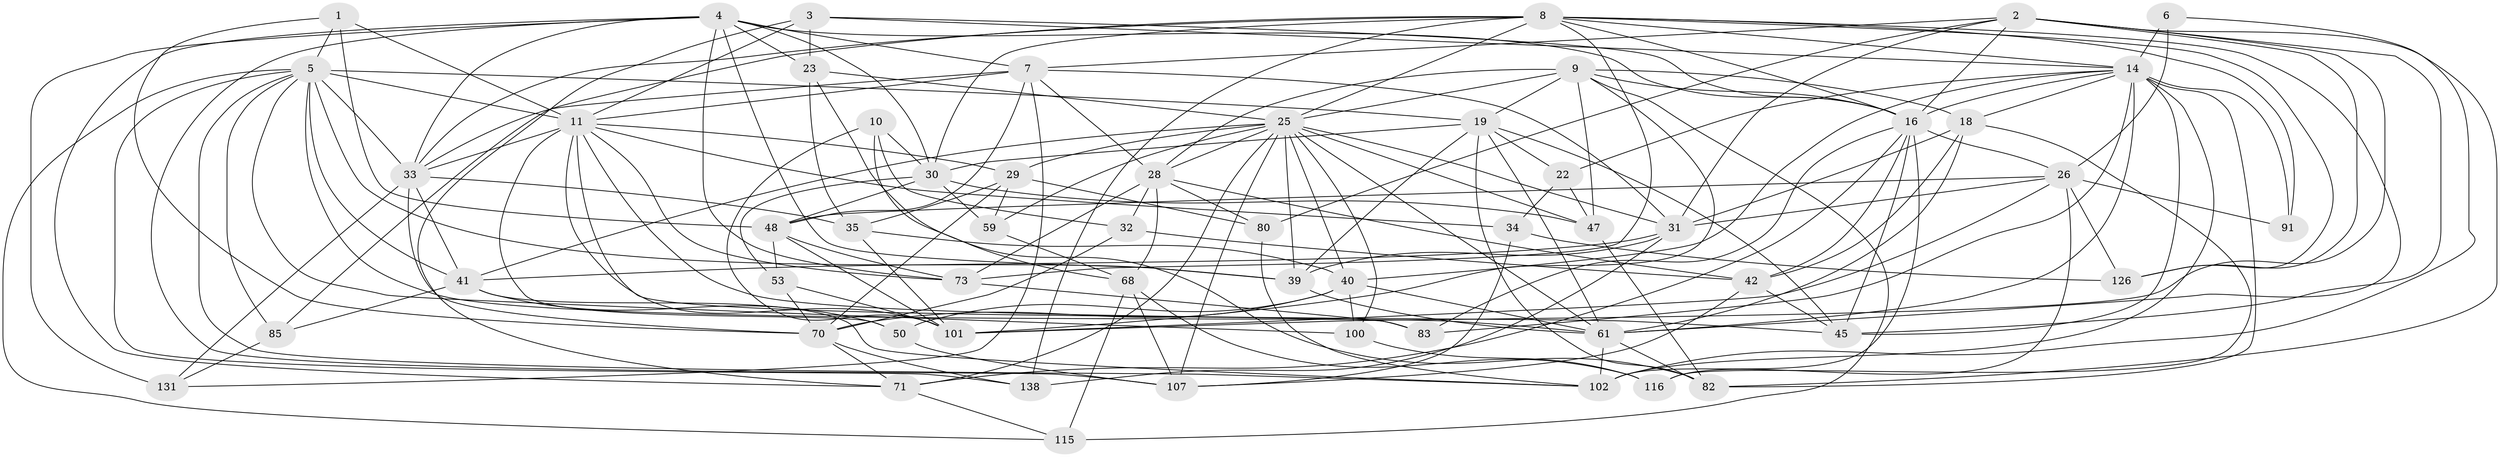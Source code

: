 // original degree distribution, {4: 1.0}
// Generated by graph-tools (version 1.1) at 2025/20/03/04/25 18:20:34]
// undirected, 56 vertices, 183 edges
graph export_dot {
graph [start="1"]
  node [color=gray90,style=filled];
  1;
  2 [super="+20"];
  3 [super="+106"];
  4 [super="+76"];
  5 [super="+13+92"];
  6;
  7 [super="+108+36"];
  8 [super="+15+122+96"];
  9 [super="+21+84"];
  10;
  11 [super="+60+51+120+12"];
  14 [super="+62+49+81"];
  16 [super="+114+66"];
  18 [super="+95+109"];
  19 [super="+56+37"];
  22;
  23 [super="+67"];
  25 [super="+140+38"];
  26 [super="+75"];
  28 [super="+139+74"];
  29 [super="+43"];
  30 [super="+44+123"];
  31 [super="+98"];
  32;
  33 [super="+69+137"];
  34;
  35 [super="+64"];
  39 [super="+52"];
  40 [super="+46"];
  41 [super="+58+63"];
  42 [super="+90"];
  45 [super="+112"];
  47 [super="+54"];
  48 [super="+119+93"];
  50;
  53;
  59;
  61 [super="+97+65+132"];
  68 [super="+78"];
  70 [super="+104+110"];
  71 [super="+133"];
  73 [super="+79"];
  80;
  82 [super="+105"];
  83;
  85;
  91;
  100;
  101 [super="+125"];
  102 [super="+124+130"];
  107 [super="+127"];
  115;
  116;
  126;
  131;
  138;
  1 -- 5;
  1 -- 48;
  1 -- 70;
  1 -- 11;
  2 -- 7;
  2 -- 80;
  2 -- 82;
  2 -- 16;
  2 -- 101;
  2 -- 45;
  2 -- 126;
  2 -- 31;
  3 -- 23 [weight=2];
  3 -- 71;
  3 -- 16;
  3 -- 11;
  3 -- 14;
  4 -- 107;
  4 -- 131;
  4 -- 73;
  4 -- 23;
  4 -- 33;
  4 -- 30;
  4 -- 16;
  4 -- 71;
  4 -- 7;
  4 -- 39;
  5 -- 115;
  5 -- 19;
  5 -- 33;
  5 -- 102;
  5 -- 41 [weight=2];
  5 -- 85;
  5 -- 100;
  5 -- 138;
  5 -- 39;
  5 -- 11 [weight=2];
  5 -- 61;
  6 -- 14 [weight=2];
  6 -- 26;
  6 -- 102;
  7 -- 131;
  7 -- 48;
  7 -- 33;
  7 -- 28;
  7 -- 11;
  7 -- 31;
  8 -- 16;
  8 -- 25;
  8 -- 73;
  8 -- 138;
  8 -- 14;
  8 -- 91;
  8 -- 85;
  8 -- 126;
  8 -- 61;
  8 -- 33;
  8 -- 30 [weight=2];
  9 -- 47;
  9 -- 19;
  9 -- 16;
  9 -- 115;
  9 -- 28;
  9 -- 18 [weight=3];
  9 -- 101;
  9 -- 25;
  10 -- 32;
  10 -- 68;
  10 -- 30;
  10 -- 101;
  11 -- 83;
  11 -- 33 [weight=2];
  11 -- 101;
  11 -- 45;
  11 -- 29;
  11 -- 34;
  11 -- 50;
  11 -- 73;
  14 -- 22;
  14 -- 102 [weight=2];
  14 -- 40;
  14 -- 16;
  14 -- 45;
  14 -- 82;
  14 -- 83;
  14 -- 91 [weight=2];
  14 -- 61;
  14 -- 18;
  16 -- 83;
  16 -- 45;
  16 -- 102;
  16 -- 71;
  16 -- 42;
  16 -- 26;
  18 -- 31;
  18 -- 61;
  18 -- 116;
  18 -- 42;
  19 -- 22;
  19 -- 30;
  19 -- 45;
  19 -- 82;
  19 -- 39;
  19 -- 61;
  22 -- 34;
  22 -- 47;
  23 -- 82;
  23 -- 35;
  23 -- 25;
  25 -- 29;
  25 -- 39;
  25 -- 71;
  25 -- 100;
  25 -- 40;
  25 -- 41;
  25 -- 107;
  25 -- 47 [weight=2];
  25 -- 59;
  25 -- 28;
  25 -- 31;
  25 -- 61;
  26 -- 31;
  26 -- 91;
  26 -- 48;
  26 -- 116;
  26 -- 101;
  26 -- 126;
  28 -- 80;
  28 -- 32;
  28 -- 42;
  28 -- 68;
  28 -- 73;
  29 -- 80;
  29 -- 59;
  29 -- 35;
  29 -- 70;
  30 -- 47;
  30 -- 48 [weight=2];
  30 -- 53;
  30 -- 59;
  31 -- 39;
  31 -- 41;
  31 -- 138;
  32 -- 70;
  32 -- 42;
  33 -- 35;
  33 -- 131;
  33 -- 41;
  33 -- 70;
  34 -- 107;
  34 -- 126;
  35 -- 101;
  35 -- 40 [weight=2];
  39 -- 61;
  40 -- 61;
  40 -- 50;
  40 -- 100;
  40 -- 70;
  41 -- 102;
  41 -- 50;
  41 -- 85;
  42 -- 45;
  42 -- 107;
  47 -- 82;
  48 -- 53;
  48 -- 101;
  48 -- 73;
  50 -- 107;
  53 -- 101;
  53 -- 70;
  59 -- 68;
  61 -- 82;
  61 -- 102;
  68 -- 116;
  68 -- 107;
  68 -- 115;
  70 -- 138;
  70 -- 71;
  71 -- 115;
  73 -- 83;
  80 -- 102;
  85 -- 131;
  100 -- 116;
}
